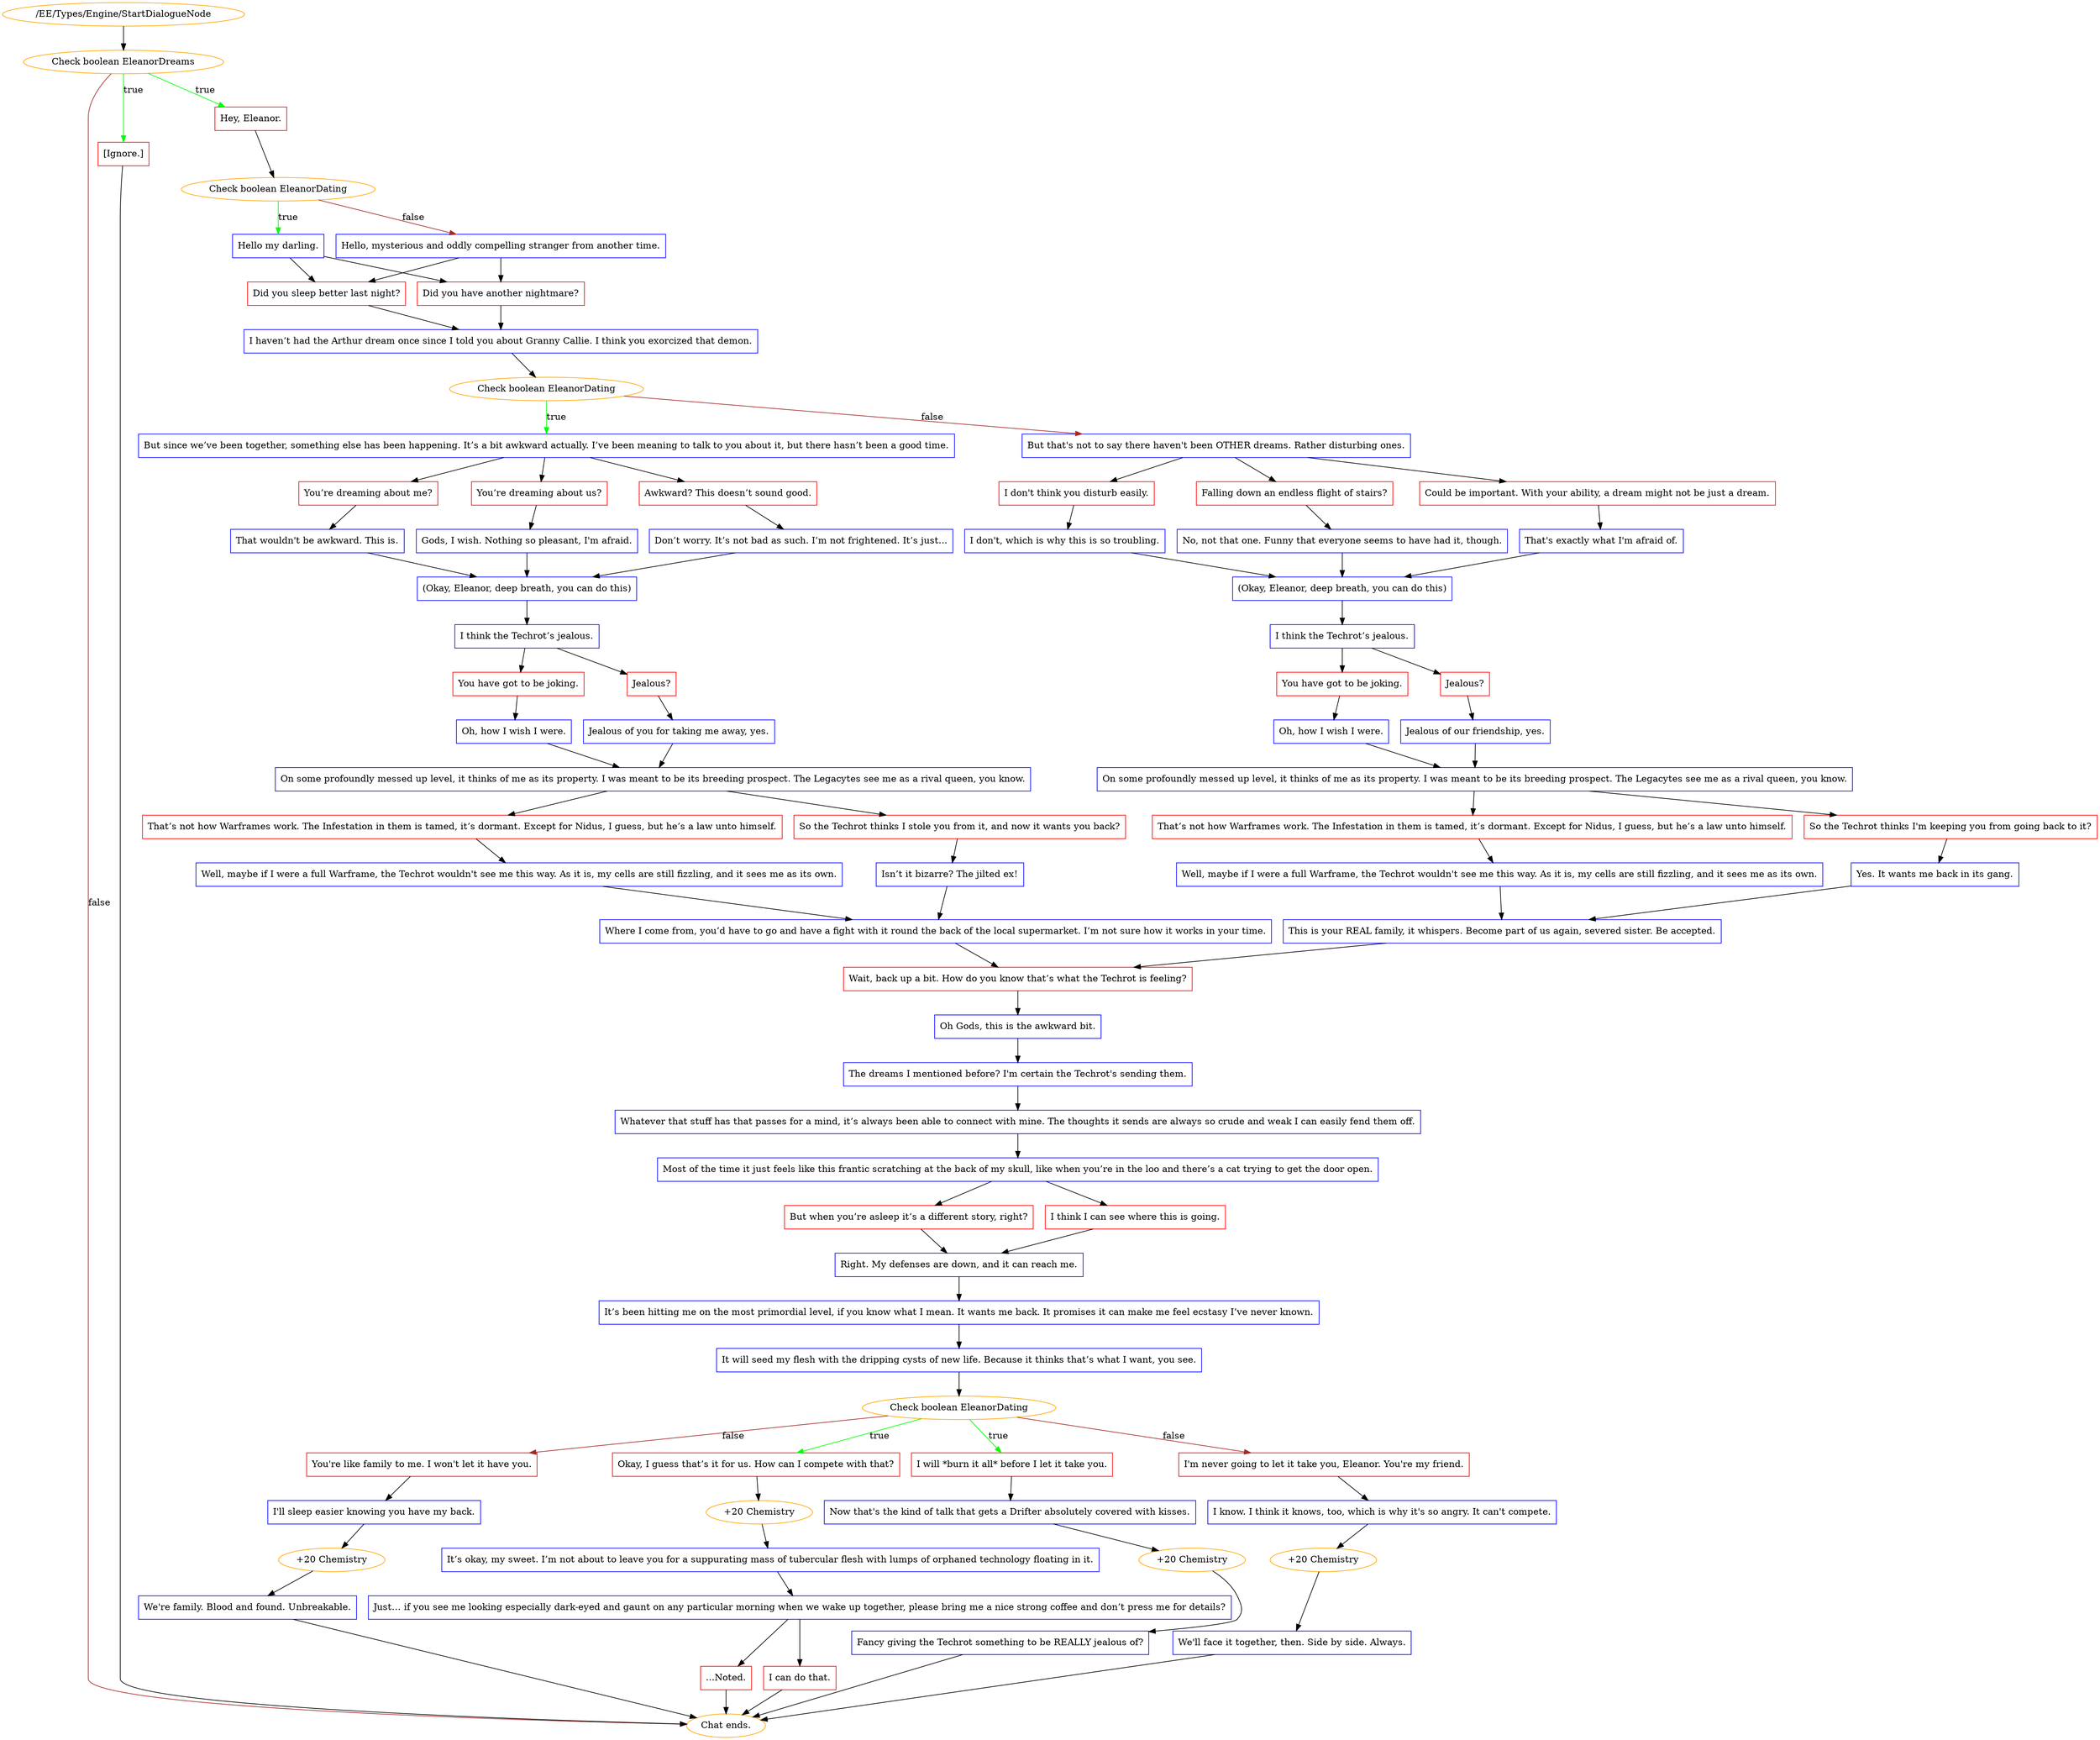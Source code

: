 digraph {
	2457 [label="/EE/Types/Engine/StartDialogueNode",color=orange];
		2457 -> 2460;
	2460 [label="Check boolean EleanorDreams",color=orange];
		2460 -> 2458 [label=true,color=green];
		2460 -> 2459 [label=true,color=green];
		2460 -> "Chat ends." [label=false,color=brown];
	2458 [label="Hey, Eleanor.",shape=box,color=red];
		2458 -> 2463;
	2459 [label="[Ignore.]",shape=box,color=red];
		2459 -> "Chat ends.";
	"Chat ends." [color=orange];
	2463 [label="Check boolean EleanorDating",color=orange];
		2463 -> 2464 [label=true,color=green];
		2463 -> 2465 [label=false,color=brown];
	"Chat ends." [color=orange];
	2464 [label="Hello my darling.",shape=box,color=blue];
		2464 -> 2467;
		2464 -> 2468;
	2465 [label="Hello, mysterious and oddly compelling stranger from another time.",shape=box,color=blue];
		2465 -> 2467;
		2465 -> 2468;
	2467 [label="Did you sleep better last night?",shape=box,color=red];
		2467 -> 2466;
	2468 [label="Did you have another nightmare?",shape=box,color=red];
		2468 -> 2466;
	2466 [label="I haven’t had the Arthur dream once since I told you about Granny Callie. I think you exorcized that demon.",shape=box,color=blue];
		2466 -> 2469;
	2469 [label="Check boolean EleanorDating",color=orange];
		2469 -> 2470 [label=true,color=green];
		2469 -> 2471 [label=false,color=brown];
	2470 [label="But since we’ve been together, something else has been happening. It’s a bit awkward actually. I’ve been meaning to talk to you about it, but there hasn’t been a good time.",shape=box,color=blue];
		2470 -> 2472;
		2470 -> 2473;
		2470 -> 2474;
	2471 [label="But that's not to say there haven't been OTHER dreams. Rather disturbing ones.",shape=box,color=blue];
		2471 -> 2480;
		2471 -> 2481;
		2471 -> 2482;
	2472 [label="You’re dreaming about me?",shape=box,color=red];
		2472 -> 2475;
	2473 [label="You’re dreaming about us?",shape=box,color=red];
		2473 -> 2476;
	2474 [label="Awkward? This doesn’t sound good.",shape=box,color=red];
		2474 -> 2477;
	2480 [label="I don't think you disturb easily.",shape=box,color=red];
		2480 -> 2483;
	2481 [label="Falling down an endless flight of stairs?",shape=box,color=red];
		2481 -> 2484;
	2482 [label="Could be important. With your ability, a dream might not be just a dream.",shape=box,color=red];
		2482 -> 2485;
	2475 [label="That wouldn't be awkward. This is.",shape=box,color=blue];
		2475 -> 2478;
	2476 [label="Gods, I wish. Nothing so pleasant, I'm afraid.",shape=box,color=blue];
		2476 -> 2478;
	2477 [label="Don’t worry. It’s not bad as such. I’m not frightened. It’s just...",shape=box,color=blue];
		2477 -> 2478;
	2483 [label="I don't, which is why this is so troubling.",shape=box,color=blue];
		2483 -> 2486;
	2484 [label="No, not that one. Funny that everyone seems to have had it, though.",shape=box,color=blue];
		2484 -> 2486;
	2485 [label="That's exactly what I'm afraid of.",shape=box,color=blue];
		2485 -> 2486;
	2478 [label="(Okay, Eleanor, deep breath, you can do this)",shape=box,color=blue];
		2478 -> 2479;
	2486 [label="(Okay, Eleanor, deep breath, you can do this)",shape=box,color=blue];
		2486 -> 2487;
	2479 [label="I think the Techrot’s jealous.",shape=box,color=blue];
		2479 -> 2490;
		2479 -> 2491;
	2487 [label="I think the Techrot’s jealous.",shape=box,color=blue];
		2487 -> 2488;
		2487 -> 2489;
	2490 [label="You have got to be joking.",shape=box,color=red];
		2490 -> 2494;
	2491 [label="Jealous?",shape=box,color=red];
		2491 -> 2495;
	2488 [label="You have got to be joking.",shape=box,color=red];
		2488 -> 2492;
	2489 [label="Jealous?",shape=box,color=red];
		2489 -> 2493;
	2494 [label="Oh, how I wish I were.",shape=box,color=blue];
		2494 -> 2496;
	2495 [label="Jealous of you for taking me away, yes.",shape=box,color=blue];
		2495 -> 2496;
	2492 [label="Oh, how I wish I were.",shape=box,color=blue];
		2492 -> 2497;
	2493 [label="Jealous of our friendship, yes.",shape=box,color=blue];
		2493 -> 2497;
	2496 [label="On some profoundly messed up level, it thinks of me as its property. I was meant to be its breeding prospect. The Legacytes see me as a rival queen, you know.",shape=box,color=blue];
		2496 -> 2498;
		2496 -> 2499;
	2497 [label="On some profoundly messed up level, it thinks of me as its property. I was meant to be its breeding prospect. The Legacytes see me as a rival queen, you know.",shape=box,color=blue];
		2497 -> 2500;
		2497 -> 2501;
	2498 [label="That’s not how Warframes work. The Infestation in them is tamed, it’s dormant. Except for Nidus, I guess, but he’s a law unto himself.",shape=box,color=red];
		2498 -> 2503;
	2499 [label="So the Techrot thinks I stole you from it, and now it wants you back?",shape=box,color=red];
		2499 -> 2504;
	2500 [label="That’s not how Warframes work. The Infestation in them is tamed, it’s dormant. Except for Nidus, I guess, but he’s a law unto himself.",shape=box,color=red];
		2500 -> 2502;
	2501 [label="So the Techrot thinks I'm keeping you from going back to it?",shape=box,color=red];
		2501 -> 2505;
	2503 [label="Well, maybe if I were a full Warframe, the Techrot wouldn't see me this way. As it is, my cells are still fizzling, and it sees me as its own.",shape=box,color=blue];
		2503 -> 2506;
	2504 [label="Isn’t it bizarre? The jilted ex!",shape=box,color=blue];
		2504 -> 2506;
	2502 [label="Well, maybe if I were a full Warframe, the Techrot wouldn't see me this way. As it is, my cells are still fizzling, and it sees me as its own.",shape=box,color=blue];
		2502 -> 2507;
	2505 [label="Yes. It wants me back in its gang.",shape=box,color=blue];
		2505 -> 2507;
	2506 [label="Where I come from, you’d have to go and have a fight with it round the back of the local supermarket. I’m not sure how it works in your time.",shape=box,color=blue];
		2506 -> 2508;
	2507 [label="This is your REAL family, it whispers. Become part of us again, severed sister. Be accepted.",shape=box,color=blue];
		2507 -> 2508;
	2508 [label="Wait, back up a bit. How do you know that’s what the Techrot is feeling?",shape=box,color=red];
		2508 -> 2509;
	2509 [label="Oh Gods, this is the awkward bit.",shape=box,color=blue];
		2509 -> 2510;
	2510 [label="The dreams I mentioned before? I'm certain the Techrot's sending them.",shape=box,color=blue];
		2510 -> 2511;
	2511 [label="Whatever that stuff has that passes for a mind, it’s always been able to connect with mine. The thoughts it sends are always so crude and weak I can easily fend them off.",shape=box,color=blue];
		2511 -> 2512;
	2512 [label="Most of the time it just feels like this frantic scratching at the back of my skull, like when you’re in the loo and there’s a cat trying to get the door open.",shape=box,color=blue];
		2512 -> 2513;
		2512 -> 2514;
	2513 [label="But when you’re asleep it’s a different story, right?",shape=box,color=red];
		2513 -> 2515;
	2514 [label="I think I can see where this is going.",shape=box,color=red];
		2514 -> 2515;
	2515 [label="Right. My defenses are down, and it can reach me.",shape=box,color=blue];
		2515 -> 2516;
	2516 [label="It’s been hitting me on the most primordial level, if you know what I mean. It wants me back. It promises it can make me feel ecstasy I’ve never known.",shape=box,color=blue];
		2516 -> 2517;
	2517 [label="It will seed my flesh with the dripping cysts of new life. Because it thinks that’s what I want, you see.",shape=box,color=blue];
		2517 -> 2518;
	2518 [label="Check boolean EleanorDating",color=orange];
		2518 -> 2519 [label=true,color=green];
		2518 -> 2520 [label=true,color=green];
		2518 -> 2521 [label=false,color=brown];
		2518 -> 2522 [label=false,color=brown];
	2519 [label="Okay, I guess that’s it for us. How can I compete with that?",shape=box,color=red];
		2519 -> 2523;
	2520 [label="I will *burn it all* before I let it take you.",shape=box,color=red];
		2520 -> 2524;
	2521 [label="I'm never going to let it take you, Eleanor. You're my friend.",shape=box,color=red];
		2521 -> 2525;
	2522 [label="You're like family to me. I won't let it have you.",shape=box,color=red];
		2522 -> 2526;
	2523 [label="+20 Chemistry",color=orange];
		2523 -> 2530;
	2524 [label="Now that's the kind of talk that gets a Drifter absolutely covered with kisses.",shape=box,color=blue];
		2524 -> 2527;
	2525 [label="I know. I think it knows, too, which is why it's so angry. It can't compete.",shape=box,color=blue];
		2525 -> 2528;
	2526 [label="I'll sleep easier knowing you have my back.",shape=box,color=blue];
		2526 -> 2529;
	2530 [label="It’s okay, my sweet. I’m not about to leave you for a suppurating mass of tubercular flesh with lumps of orphaned technology floating in it.",shape=box,color=blue];
		2530 -> 2531;
	2527 [label="+20 Chemistry",color=orange];
		2527 -> 2532;
	2528 [label="+20 Chemistry",color=orange];
		2528 -> 2533;
	2529 [label="+20 Chemistry",color=orange];
		2529 -> 2534;
	2531 [label="Just… if you see me looking especially dark-eyed and gaunt on any particular morning when we wake up together, please bring me a nice strong coffee and don’t press me for details?",shape=box,color=blue];
		2531 -> 2535;
		2531 -> 2536;
	2532 [label="Fancy giving the Techrot something to be REALLY jealous of?",shape=box,color=blue];
		2532 -> "Chat ends.";
	2533 [label="We'll face it together, then. Side by side. Always.",shape=box,color=blue];
		2533 -> "Chat ends.";
	2534 [label="We're family. Blood and found. Unbreakable.",shape=box,color=blue];
		2534 -> "Chat ends.";
	2535 [label="I can do that.",shape=box,color=red];
		2535 -> "Chat ends.";
	2536 [label="...Noted.",shape=box,color=red];
		2536 -> "Chat ends.";
	"Chat ends." [color=orange];
	"Chat ends." [color=orange];
	"Chat ends." [color=orange];
	"Chat ends." [color=orange];
}